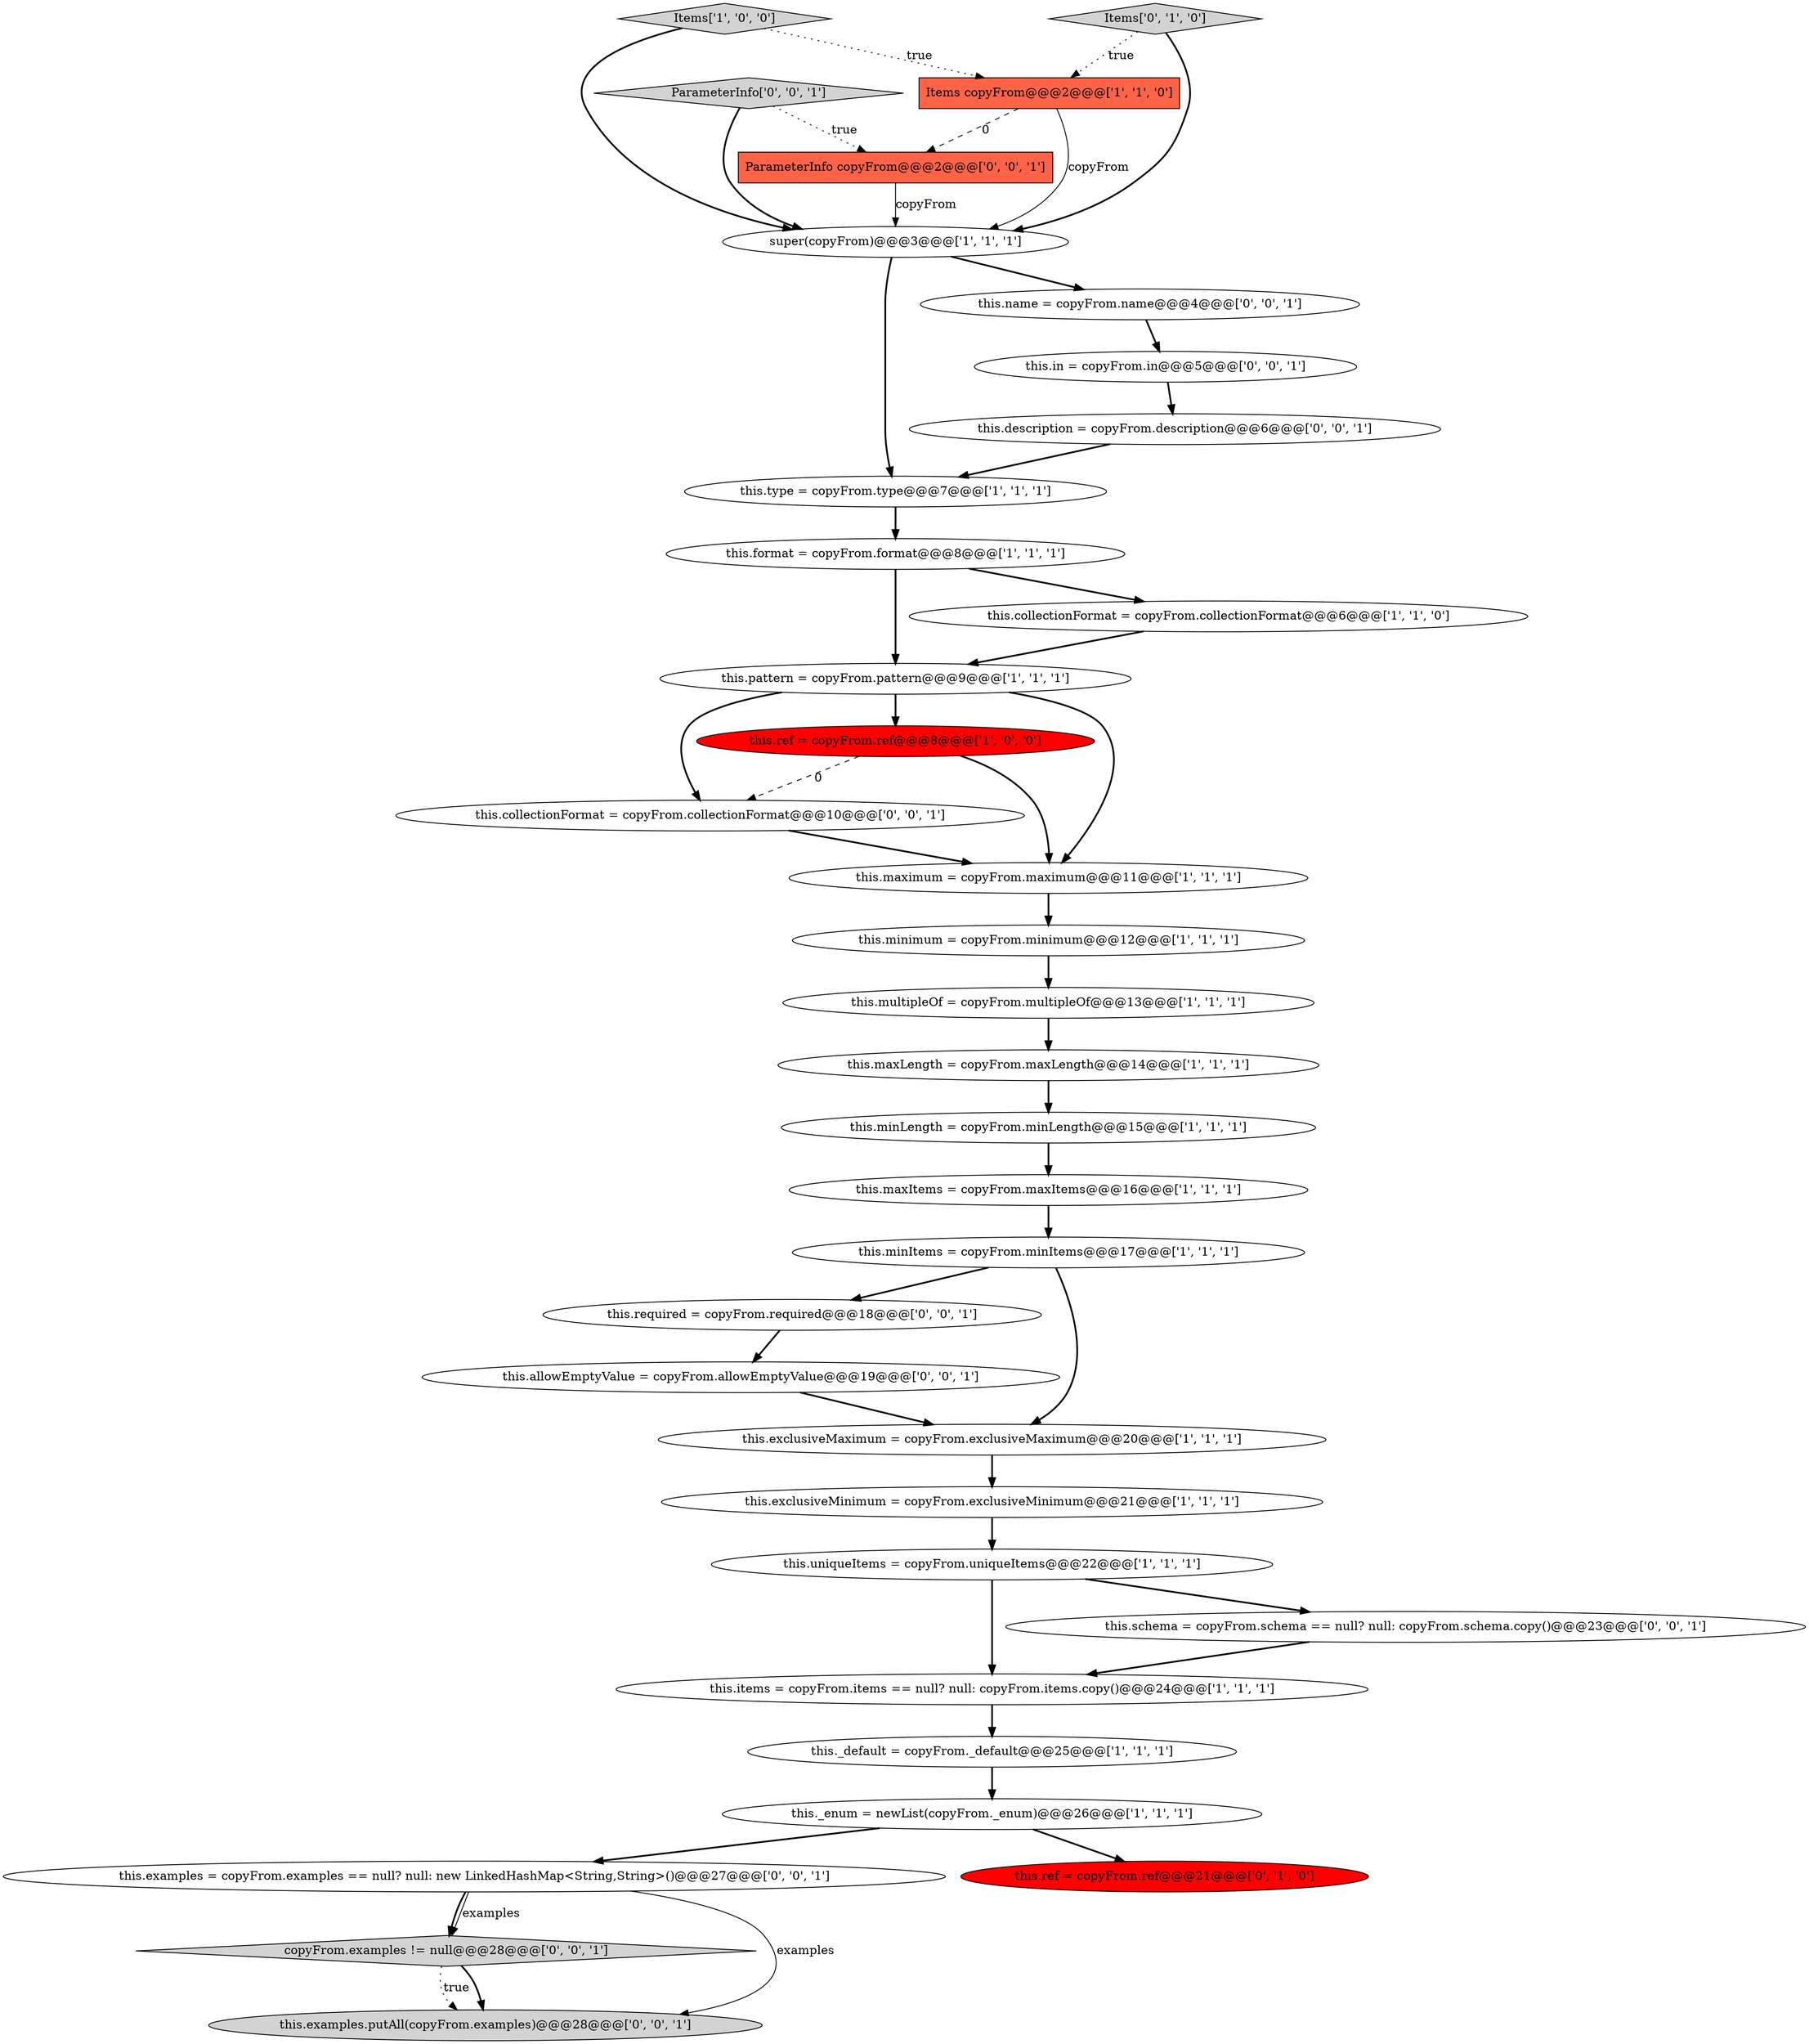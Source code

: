 digraph {
30 [style = filled, label = "this.in = copyFrom.in@@@5@@@['0', '0', '1']", fillcolor = white, shape = ellipse image = "AAA0AAABBB3BBB"];
34 [style = filled, label = "ParameterInfo copyFrom@@@2@@@['0', '0', '1']", fillcolor = tomato, shape = box image = "AAA0AAABBB3BBB"];
4 [style = filled, label = "this.exclusiveMinimum = copyFrom.exclusiveMinimum@@@21@@@['1', '1', '1']", fillcolor = white, shape = ellipse image = "AAA0AAABBB1BBB"];
13 [style = filled, label = "Items['1', '0', '0']", fillcolor = lightgray, shape = diamond image = "AAA0AAABBB1BBB"];
16 [style = filled, label = "this.exclusiveMaximum = copyFrom.exclusiveMaximum@@@20@@@['1', '1', '1']", fillcolor = white, shape = ellipse image = "AAA0AAABBB1BBB"];
2 [style = filled, label = "this.maxItems = copyFrom.maxItems@@@16@@@['1', '1', '1']", fillcolor = white, shape = ellipse image = "AAA0AAABBB1BBB"];
0 [style = filled, label = "this.minLength = copyFrom.minLength@@@15@@@['1', '1', '1']", fillcolor = white, shape = ellipse image = "AAA0AAABBB1BBB"];
1 [style = filled, label = "this._enum = newList(copyFrom._enum)@@@26@@@['1', '1', '1']", fillcolor = white, shape = ellipse image = "AAA0AAABBB1BBB"];
19 [style = filled, label = "super(copyFrom)@@@3@@@['1', '1', '1']", fillcolor = white, shape = ellipse image = "AAA0AAABBB1BBB"];
33 [style = filled, label = "this.collectionFormat = copyFrom.collectionFormat@@@10@@@['0', '0', '1']", fillcolor = white, shape = ellipse image = "AAA0AAABBB3BBB"];
32 [style = filled, label = "this.description = copyFrom.description@@@6@@@['0', '0', '1']", fillcolor = white, shape = ellipse image = "AAA0AAABBB3BBB"];
31 [style = filled, label = "this.allowEmptyValue = copyFrom.allowEmptyValue@@@19@@@['0', '0', '1']", fillcolor = white, shape = ellipse image = "AAA0AAABBB3BBB"];
3 [style = filled, label = "this.items = copyFrom.items == null? null: copyFrom.items.copy()@@@24@@@['1', '1', '1']", fillcolor = white, shape = ellipse image = "AAA0AAABBB1BBB"];
18 [style = filled, label = "this.pattern = copyFrom.pattern@@@9@@@['1', '1', '1']", fillcolor = white, shape = ellipse image = "AAA0AAABBB1BBB"];
17 [style = filled, label = "this.format = copyFrom.format@@@8@@@['1', '1', '1']", fillcolor = white, shape = ellipse image = "AAA0AAABBB1BBB"];
28 [style = filled, label = "copyFrom.examples != null@@@28@@@['0', '0', '1']", fillcolor = lightgray, shape = diamond image = "AAA0AAABBB3BBB"];
7 [style = filled, label = "this._default = copyFrom._default@@@25@@@['1', '1', '1']", fillcolor = white, shape = ellipse image = "AAA0AAABBB1BBB"];
10 [style = filled, label = "this.maximum = copyFrom.maximum@@@11@@@['1', '1', '1']", fillcolor = white, shape = ellipse image = "AAA0AAABBB1BBB"];
5 [style = filled, label = "this.minItems = copyFrom.minItems@@@17@@@['1', '1', '1']", fillcolor = white, shape = ellipse image = "AAA0AAABBB1BBB"];
27 [style = filled, label = "ParameterInfo['0', '0', '1']", fillcolor = lightgray, shape = diamond image = "AAA0AAABBB3BBB"];
12 [style = filled, label = "this.collectionFormat = copyFrom.collectionFormat@@@6@@@['1', '1', '0']", fillcolor = white, shape = ellipse image = "AAA0AAABBB1BBB"];
21 [style = filled, label = "Items['0', '1', '0']", fillcolor = lightgray, shape = diamond image = "AAA0AAABBB2BBB"];
23 [style = filled, label = "this.examples = copyFrom.examples == null? null: new LinkedHashMap<String,String>()@@@27@@@['0', '0', '1']", fillcolor = white, shape = ellipse image = "AAA0AAABBB3BBB"];
6 [style = filled, label = "this.multipleOf = copyFrom.multipleOf@@@13@@@['1', '1', '1']", fillcolor = white, shape = ellipse image = "AAA0AAABBB1BBB"];
25 [style = filled, label = "this.name = copyFrom.name@@@4@@@['0', '0', '1']", fillcolor = white, shape = ellipse image = "AAA0AAABBB3BBB"];
11 [style = filled, label = "this.maxLength = copyFrom.maxLength@@@14@@@['1', '1', '1']", fillcolor = white, shape = ellipse image = "AAA0AAABBB1BBB"];
29 [style = filled, label = "this.examples.putAll(copyFrom.examples)@@@28@@@['0', '0', '1']", fillcolor = lightgray, shape = ellipse image = "AAA0AAABBB3BBB"];
20 [style = filled, label = "this.type = copyFrom.type@@@7@@@['1', '1', '1']", fillcolor = white, shape = ellipse image = "AAA0AAABBB1BBB"];
22 [style = filled, label = "this.ref = copyFrom.ref@@@21@@@['0', '1', '0']", fillcolor = red, shape = ellipse image = "AAA1AAABBB2BBB"];
14 [style = filled, label = "this.uniqueItems = copyFrom.uniqueItems@@@22@@@['1', '1', '1']", fillcolor = white, shape = ellipse image = "AAA0AAABBB1BBB"];
15 [style = filled, label = "this.minimum = copyFrom.minimum@@@12@@@['1', '1', '1']", fillcolor = white, shape = ellipse image = "AAA0AAABBB1BBB"];
8 [style = filled, label = "Items copyFrom@@@2@@@['1', '1', '0']", fillcolor = tomato, shape = box image = "AAA0AAABBB1BBB"];
9 [style = filled, label = "this.ref = copyFrom.ref@@@8@@@['1', '0', '0']", fillcolor = red, shape = ellipse image = "AAA1AAABBB1BBB"];
26 [style = filled, label = "this.schema = copyFrom.schema == null? null: copyFrom.schema.copy()@@@23@@@['0', '0', '1']", fillcolor = white, shape = ellipse image = "AAA0AAABBB3BBB"];
24 [style = filled, label = "this.required = copyFrom.required@@@18@@@['0', '0', '1']", fillcolor = white, shape = ellipse image = "AAA0AAABBB3BBB"];
14->3 [style = bold, label=""];
28->29 [style = bold, label=""];
4->14 [style = bold, label=""];
20->17 [style = bold, label=""];
7->1 [style = bold, label=""];
10->15 [style = bold, label=""];
21->19 [style = bold, label=""];
31->16 [style = bold, label=""];
27->34 [style = dotted, label="true"];
25->30 [style = bold, label=""];
19->20 [style = bold, label=""];
26->3 [style = bold, label=""];
21->8 [style = dotted, label="true"];
0->2 [style = bold, label=""];
18->33 [style = bold, label=""];
8->34 [style = dashed, label="0"];
30->32 [style = bold, label=""];
15->6 [style = bold, label=""];
33->10 [style = bold, label=""];
23->28 [style = solid, label="examples"];
9->10 [style = bold, label=""];
19->25 [style = bold, label=""];
1->23 [style = bold, label=""];
9->33 [style = dashed, label="0"];
8->19 [style = solid, label="copyFrom"];
1->22 [style = bold, label=""];
5->16 [style = bold, label=""];
14->26 [style = bold, label=""];
23->28 [style = bold, label=""];
28->29 [style = dotted, label="true"];
13->19 [style = bold, label=""];
17->12 [style = bold, label=""];
11->0 [style = bold, label=""];
18->10 [style = bold, label=""];
3->7 [style = bold, label=""];
24->31 [style = bold, label=""];
13->8 [style = dotted, label="true"];
5->24 [style = bold, label=""];
6->11 [style = bold, label=""];
17->18 [style = bold, label=""];
12->18 [style = bold, label=""];
18->9 [style = bold, label=""];
34->19 [style = solid, label="copyFrom"];
27->19 [style = bold, label=""];
16->4 [style = bold, label=""];
32->20 [style = bold, label=""];
23->29 [style = solid, label="examples"];
2->5 [style = bold, label=""];
}
